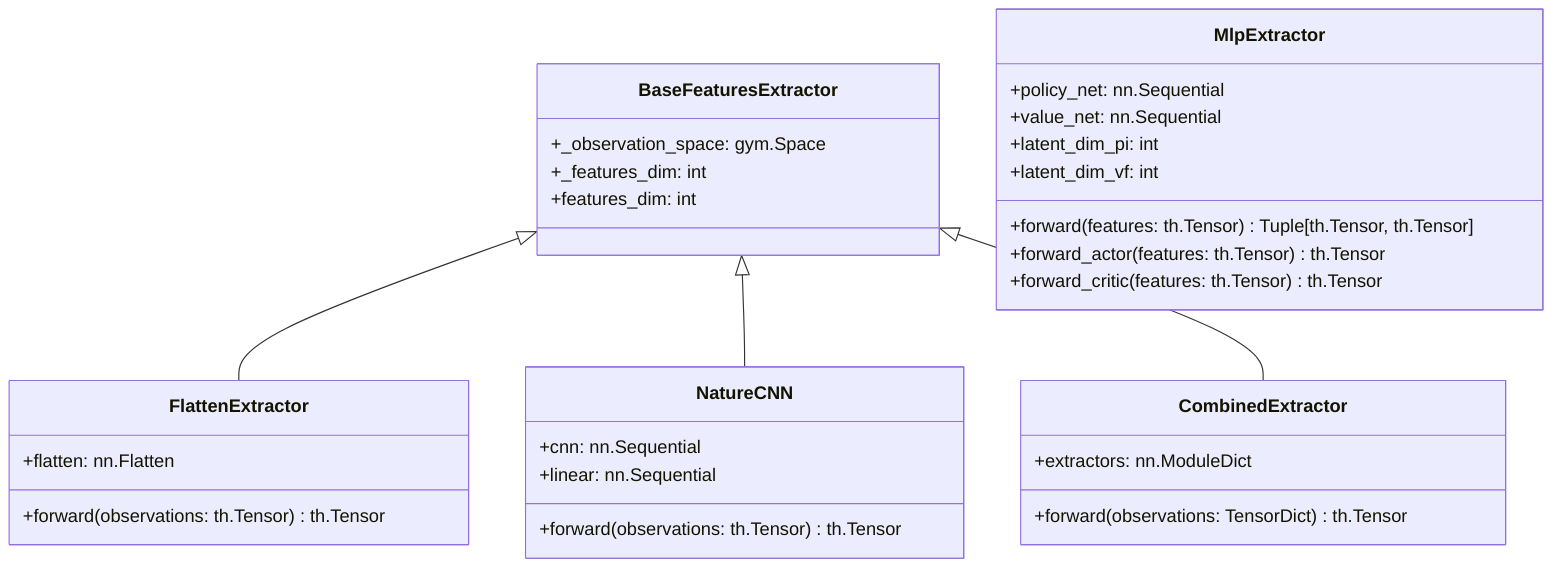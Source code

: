 classDiagram
    class BaseFeaturesExtractor {
        +_observation_space: gym.Space
        +_features_dim: int
        +features_dim: int
    }

    class FlattenExtractor {
        +flatten: nn.Flatten
        +forward(observations: th.Tensor) th.Tensor
    }

    class NatureCNN {
        +cnn: nn.Sequential
        +linear: nn.Sequential
        +forward(observations: th.Tensor) th.Tensor
    }

    class MlpExtractor {
        +policy_net: nn.Sequential
        +value_net: nn.Sequential
        +latent_dim_pi: int
        +latent_dim_vf: int
        +forward(features: th.Tensor) Tuple[th.Tensor, th.Tensor]
        +forward_actor(features: th.Tensor) th.Tensor
        +forward_critic(features: th.Tensor) th.Tensor
    }

    class CombinedExtractor {
        +extractors: nn.ModuleDict
        +forward(observations: TensorDict) th.Tensor
    }

    BaseFeaturesExtractor <|-- FlattenExtractor
    BaseFeaturesExtractor <|-- NatureCNN
    BaseFeaturesExtractor <|-- CombinedExtractor